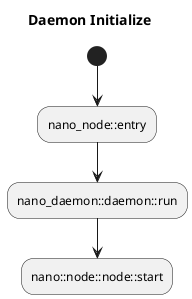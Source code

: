 @startuml

title Daemon Initialize

(*)--> "nano_node::entry"

"nano_node::entry" --> "nano_daemon::daemon::run"
"nano_daemon::daemon::run" --> nano::node::node::start

@enduml
